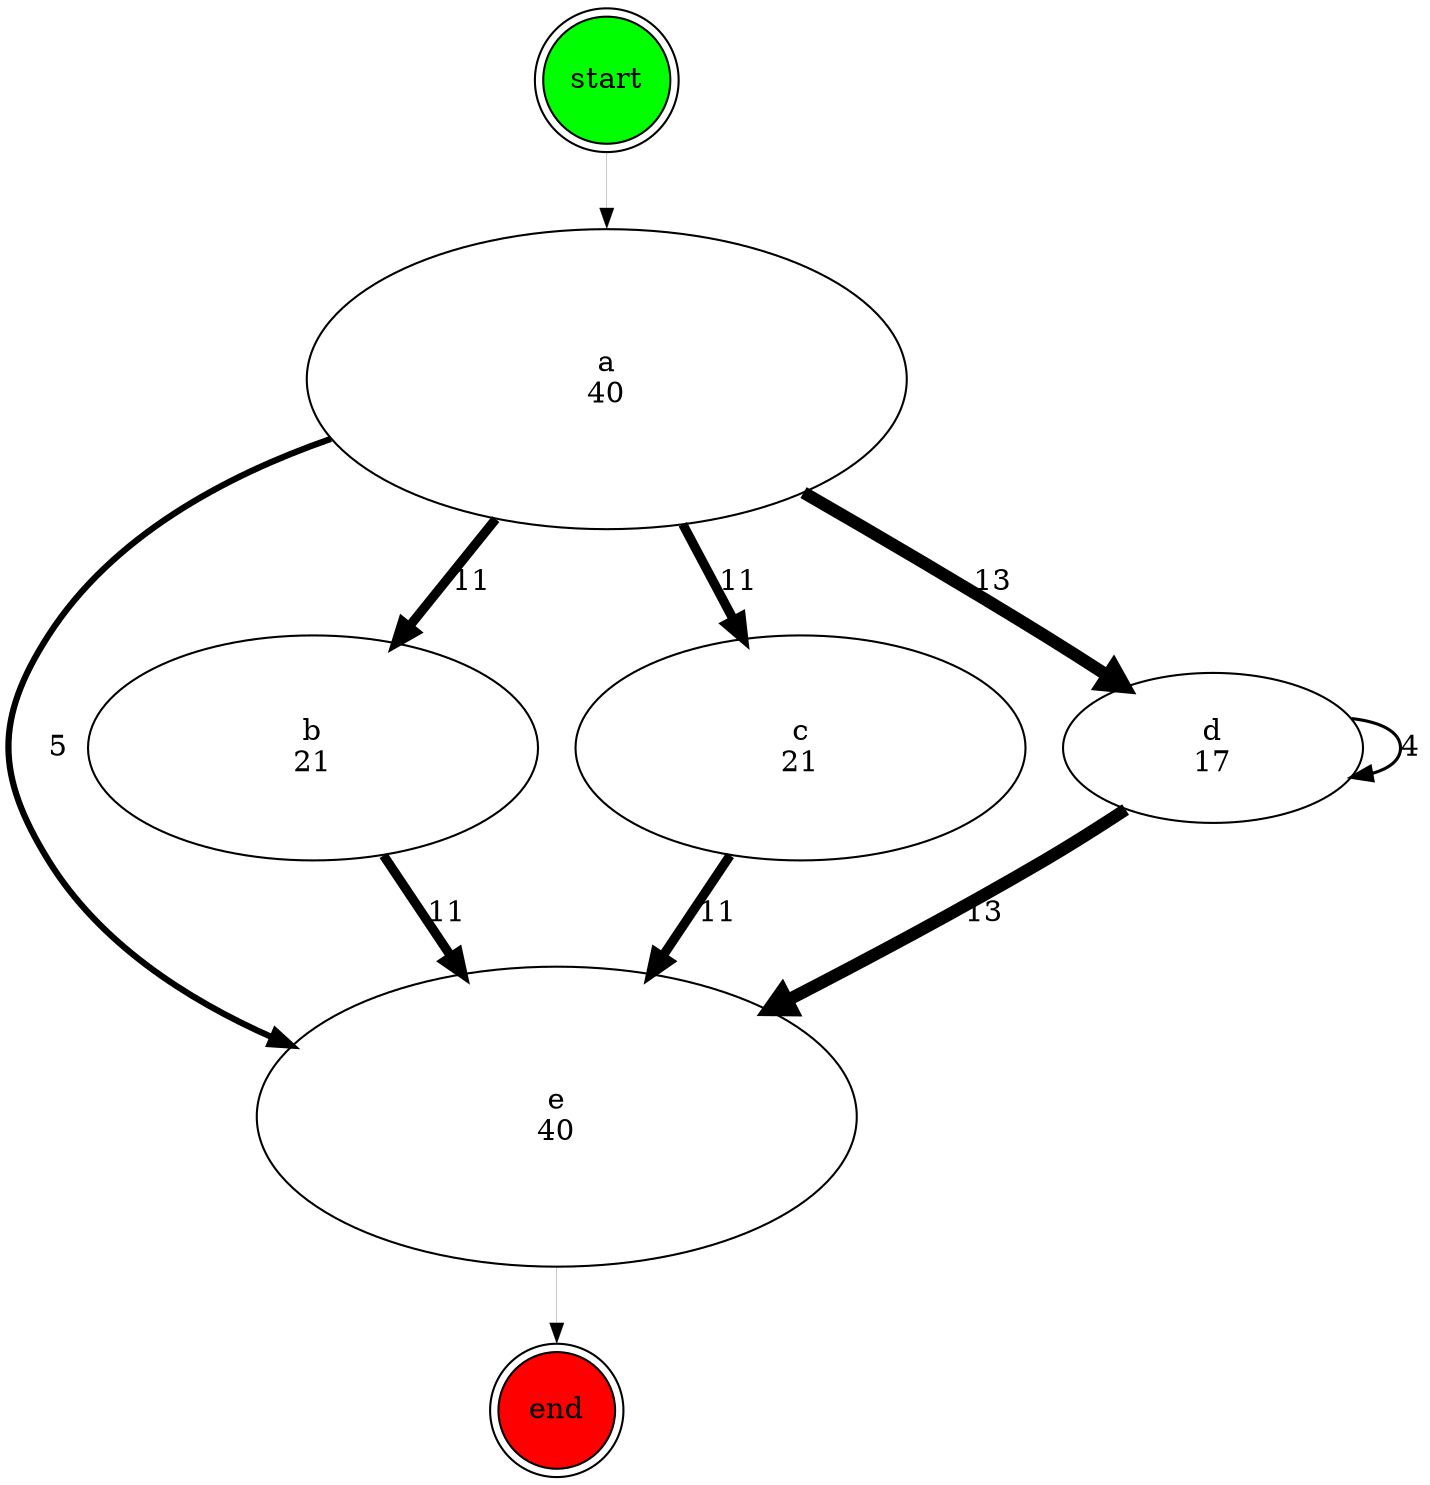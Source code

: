 digraph {
	graph [bb="0,0,670.64,690.96"];
	node [label="\N"];
	a	[height=2,
		label="a
40",
		pos="257.89,520.74",
		width=4];
	e	[height=2,
		label="e
40",
		pos="208.89,165.24",
		width=4];
	a -> e	[label=5,
		lp="22.265,342.99",
		penwidth=3.0,
		pos="e,98.711,211.85 131.84,485.32 88.047,466.65 43.57,438.58 18.14,396.99 -6.9002,356.04 -4.8515,331.12 18.14,288.99 33.819,260.25 59.428,\
237.23 86.865,219.25"];
	b	[height=1.5,
		label="b
21",
		pos="141.89,342.99",
		width=3];
	a -> b	[label=11,
		lp="203.64,422.86",
		penwidth=4.5,
		pos="e,175.38,394.73 213.21,452.04 203.58,437.45 193.44,422.08 183.92,407.66"];
	c	[height=1.5,
		label="c
21",
		pos="375.89,342.99",
		width=3];
	a -> c	[label=11,
		lp="334.64,422.86",
		penwidth=4.5,
		pos="e,341.82,394.73 303.34,452.04 313.14,437.45 323.45,422.08 333.14,407.66"];
	d	[height=1,
		label="d
17",
		pos="573.89,342.99",
		width=2];
	a -> d	[label=13,
		lp="461.64,422.86",
		penwidth=6.0,
		pos="e,531.92,372.56 359.71,469.31 401.48,447.91 450.01,422.13 492.89,396.99 501.36,392.02 510.18,386.56 518.75,381.09"];
	end	[fillcolor=red,
		height=0.78106,
		label=end,
		pos="208.89,28.118",
		shape=doublecircle,
		style=filled,
		width=0.78106];
	e -> end	[penwidth=0.1,
		pos="e,208.89,56.652 208.89,93.116 208.89,83.895 208.89,74.763 208.89,66.41"];
	b -> e	[label=11,
		lp="180.64,263.11",
		penwidth=4.5,
		pos="e,182.22,236.19 161.81,289.73 166.46,277.53 171.54,264.22 176.57,251.01"];
	c -> e	[label=11,
		lp="314.64,263.11",
		penwidth=4.5,
		pos="e,270.13,230.68 330.26,293.96 315.05,277.95 297.71,259.71 280.99,242.12"];
	d -> e	[label=13,
		lp="461.64,263.11",
		penwidth=6.0,
		pos="e,322.26,210.01 532.68,313.07 520.17,304.83 506.21,296.15 492.89,288.99 443.17,262.23 386.39,236.75 336.74,216.01"];
	d -> d	[label=4,
		lp="667.26,342.99",
		penwidth=1.5,
		pos="e,640.22,328.54 640.22,357.44 653.99,355.92 663.89,351.1 663.89,342.99 663.89,337.41 659.21,333.39 651.81,330.93"];
	start	[fillcolor=green,
		height=0.85036,
		label=start,
		pos="257.89,660.35",
		shape=doublecircle,
		style=filled,
		width=0.85036];
	start -> a	[penwidth=0.1,
		pos="e,257.89,593.04 257.89,629.49 257.89,621.45 257.89,612.36 257.89,602.94"];
}
